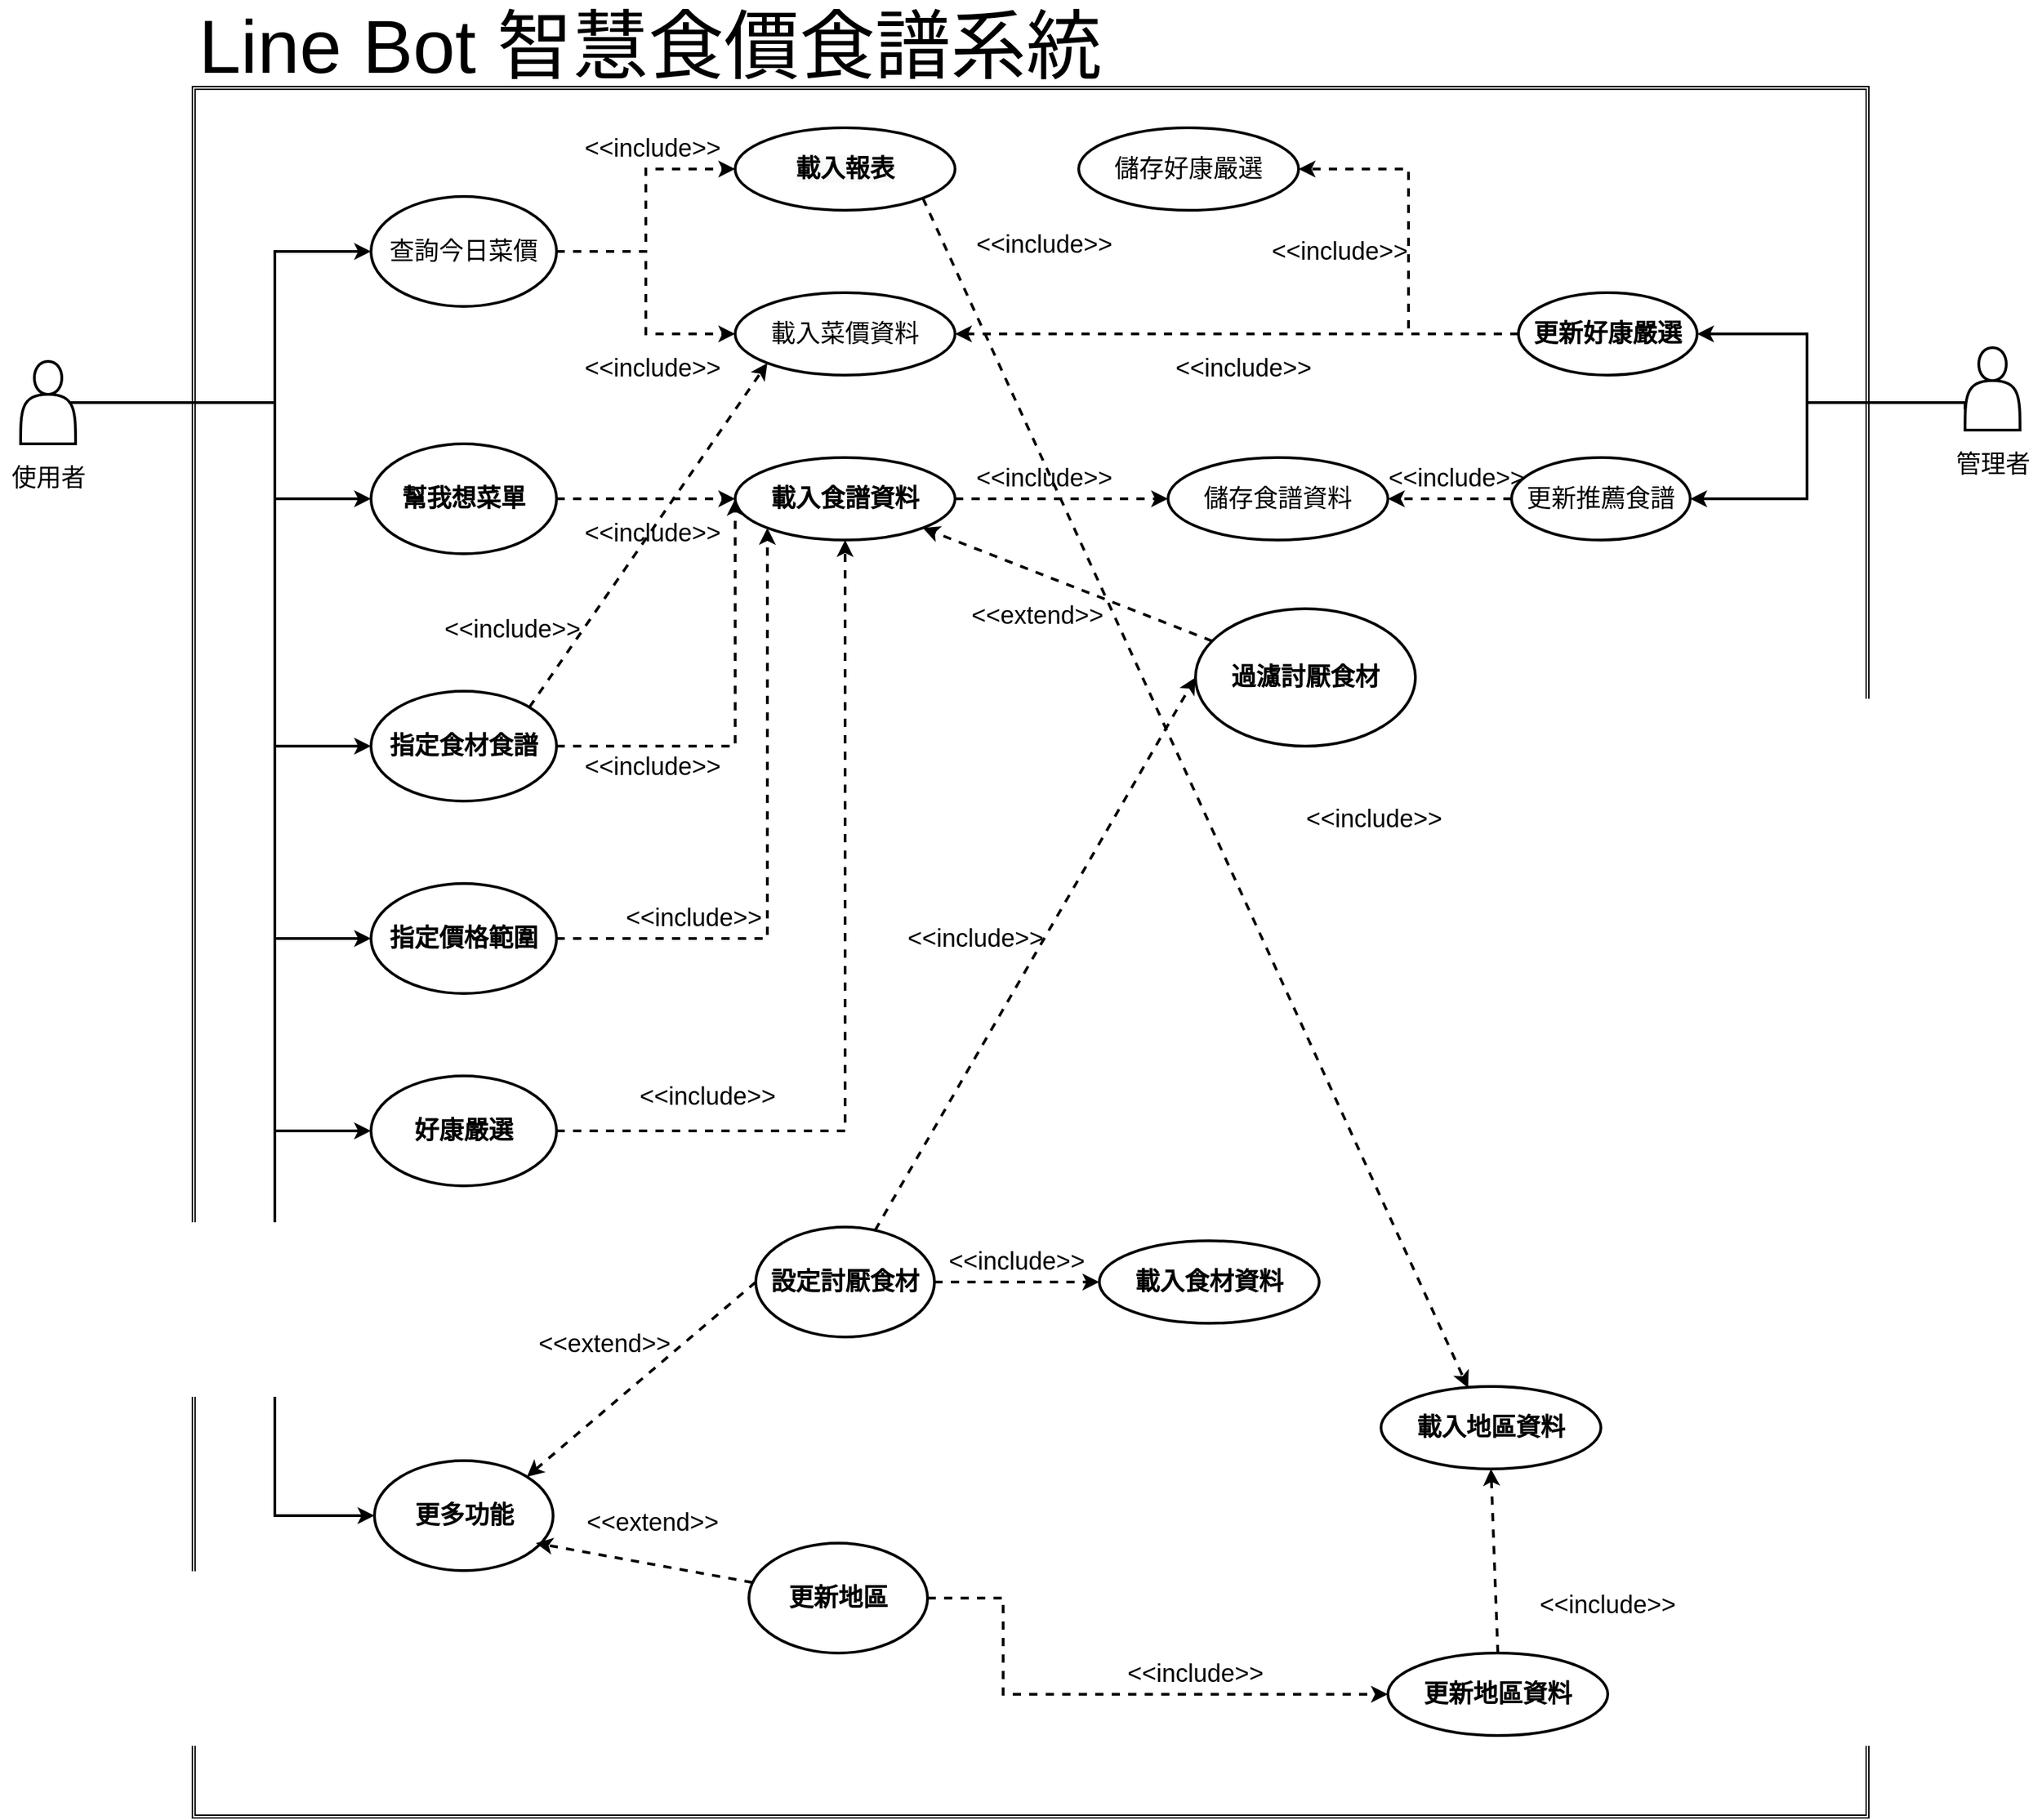 <mxfile version="15.5.6" type="device"><diagram name="Page-1" id="e7e014a7-5840-1c2e-5031-d8a46d1fe8dd"><mxGraphModel dx="2844" dy="2234" grid="1" gridSize="10" guides="1" tooltips="1" connect="1" arrows="1" fold="1" page="1" pageScale="1" pageWidth="1169" pageHeight="826" background="none" math="0" shadow="0"><root><mxCell id="0"/><mxCell id="1" parent="0"/><mxCell id="Dmq96kbYqbRiRGO2Fz19-59" value="&lt;p&gt;&lt;br&gt;&lt;/p&gt;" style="shape=ext;double=1;rounded=0;whiteSpace=wrap;html=1;verticalAlign=top;" parent="1" vertex="1"><mxGeometry x="570" y="-120" width="1220" height="1260" as="geometry"/></mxCell><mxCell id="Dmq96kbYqbRiRGO2Fz19-56" value="" style="shape=actor;whiteSpace=wrap;html=1;verticalAlign=top;strokeWidth=2;" parent="1" vertex="1"><mxGeometry x="445" y="80" width="40" height="60" as="geometry"/></mxCell><mxCell id="Dmq96kbYqbRiRGO2Fz19-73" value="" style="edgeStyle=orthogonalEdgeStyle;rounded=0;orthogonalLoop=1;jettySize=auto;html=1;dashed=1;fontSize=18;fontColor=#000000;strokeWidth=2;" parent="1" source="Dmq96kbYqbRiRGO2Fz19-57" target="Dmq96kbYqbRiRGO2Fz19-72" edge="1"><mxGeometry relative="1" as="geometry"/></mxCell><mxCell id="Dmq96kbYqbRiRGO2Fz19-75" value="" style="edgeStyle=orthogonalEdgeStyle;rounded=0;orthogonalLoop=1;jettySize=auto;html=1;dashed=1;fontSize=18;fontColor=#000000;strokeWidth=2;" parent="1" source="Dmq96kbYqbRiRGO2Fz19-57" target="Dmq96kbYqbRiRGO2Fz19-74" edge="1"><mxGeometry relative="1" as="geometry"/></mxCell><mxCell id="Dmq96kbYqbRiRGO2Fz19-57" value="&#10;&#10;查詢今日菜價&#10;&#10;" style="ellipse;whiteSpace=wrap;html=1;fontFamily=Helvetica;fontSize=18;fontColor=#000000;align=center;strokeColor=#000000;fillColor=#ffffff;strokeWidth=2;" parent="1" vertex="1"><mxGeometry x="700" y="-40" width="135" height="80" as="geometry"/></mxCell><mxCell id="Dmq96kbYqbRiRGO2Fz19-67" value="&amp;lt;&amp;lt;include&amp;gt;&amp;gt;" style="text;html=1;strokeColor=none;fillColor=none;align=center;verticalAlign=middle;whiteSpace=wrap;rounded=0;fontSize=18;strokeWidth=2;" parent="1" vertex="1"><mxGeometry x="875" y="-90" width="60" height="30" as="geometry"/></mxCell><mxCell id="Dmq96kbYqbRiRGO2Fz19-68" value="&lt;span style=&quot;font-size: 55px&quot;&gt;&amp;nbsp;Line Bot 智慧食價食譜系統&lt;/span&gt;" style="text;html=1;align=center;verticalAlign=middle;resizable=0;points=[];autosize=1;strokeColor=none;fillColor=none;fontSize=18;" parent="1" vertex="1"><mxGeometry x="550" y="-170" width="690" height="40" as="geometry"/></mxCell><mxCell id="Dmq96kbYqbRiRGO2Fz19-72" value="&#10;&#10;&lt;span style=&quot;color: rgb(0, 0, 0); font-family: helvetica; font-size: 18px; font-style: normal; font-weight: 700; letter-spacing: normal; text-align: center; text-indent: 0px; text-transform: none; word-spacing: 0px; background-color: rgb(248, 249, 250); display: inline; float: none;&quot;&gt;載入報表&lt;/span&gt;&#10;&#10;" style="ellipse;whiteSpace=wrap;html=1;fontFamily=Helvetica;fontSize=18;fontColor=#000000;align=center;strokeColor=#000000;fillColor=#ffffff;strokeWidth=2;" parent="1" vertex="1"><mxGeometry x="965" y="-90" width="160" height="60" as="geometry"/></mxCell><mxCell id="Dmq96kbYqbRiRGO2Fz19-74" value="載入菜價資料" style="ellipse;whiteSpace=wrap;html=1;fontFamily=Helvetica;fontSize=18;fontColor=#000000;align=center;strokeColor=#000000;fillColor=#ffffff;strokeWidth=2;" parent="1" vertex="1"><mxGeometry x="965" y="30" width="160" height="60" as="geometry"/></mxCell><mxCell id="Dmq96kbYqbRiRGO2Fz19-76" value="&amp;lt;&amp;lt;include&amp;gt;&amp;gt;" style="text;html=1;strokeColor=none;fillColor=none;align=center;verticalAlign=middle;whiteSpace=wrap;rounded=0;fontSize=18;strokeWidth=2;" parent="1" vertex="1"><mxGeometry x="875" y="70" width="60" height="30" as="geometry"/></mxCell><mxCell id="Dmq96kbYqbRiRGO2Fz19-81" value="" style="edgeStyle=orthogonalEdgeStyle;rounded=0;orthogonalLoop=1;jettySize=auto;html=1;fontSize=18;fontColor=#000000;dashed=1;strokeWidth=2;" parent="1" source="Dmq96kbYqbRiRGO2Fz19-77" target="Dmq96kbYqbRiRGO2Fz19-80" edge="1"><mxGeometry relative="1" as="geometry"/></mxCell><mxCell id="Dmq96kbYqbRiRGO2Fz19-77" value="&lt;span style=&quot;font-size: 18px&quot;&gt;&lt;b&gt;幫我想菜單&lt;/b&gt;&lt;/span&gt;" style="ellipse;whiteSpace=wrap;html=1;fontFamily=Helvetica;fontSize=12;fontColor=#000000;align=center;strokeColor=#000000;fillColor=#ffffff;strokeWidth=2;" parent="1" vertex="1"><mxGeometry x="700" y="140" width="135" height="80" as="geometry"/></mxCell><mxCell id="Dmq96kbYqbRiRGO2Fz19-80" value="&lt;span style=&quot;font-size: 18px&quot;&gt;&lt;b&gt;載入食譜資料&lt;/b&gt;&lt;/span&gt;" style="ellipse;whiteSpace=wrap;html=1;fontFamily=Helvetica;fontSize=12;fontColor=#000000;align=center;strokeColor=#000000;fillColor=#ffffff;strokeWidth=2;" parent="1" vertex="1"><mxGeometry x="965" y="150" width="160" height="60" as="geometry"/></mxCell><mxCell id="Dmq96kbYqbRiRGO2Fz19-82" value="&amp;lt;&amp;lt;include&amp;gt;&amp;gt;" style="text;html=1;strokeColor=none;fillColor=none;align=center;verticalAlign=middle;whiteSpace=wrap;rounded=0;fontSize=18;strokeWidth=2;" parent="1" vertex="1"><mxGeometry x="875" y="190" width="60" height="30" as="geometry"/></mxCell><mxCell id="Dmq96kbYqbRiRGO2Fz19-89" value="" style="rounded=0;orthogonalLoop=1;jettySize=auto;html=1;fontSize=18;fontColor=#000000;dashed=1;strokeWidth=2;entryX=0;entryY=0.5;entryDx=0;entryDy=0;" parent="1" source="Dmq96kbYqbRiRGO2Fz19-86" target="Dmq96kbYqbRiRGO2Fz19-145" edge="1"><mxGeometry relative="1" as="geometry"><mxPoint x="1270" y="850" as="targetPoint"/></mxGeometry></mxCell><mxCell id="Dmq96kbYqbRiRGO2Fz19-86" value="&lt;span style=&quot;font-size: 18px&quot;&gt;&lt;b&gt;設定討厭食材&lt;/b&gt;&lt;/span&gt;" style="ellipse;whiteSpace=wrap;html=1;fontFamily=Helvetica;fontSize=12;fontColor=#000000;align=center;strokeColor=#000000;fillColor=#ffffff;strokeWidth=2;" parent="1" vertex="1"><mxGeometry x="980" y="710" width="130" height="80" as="geometry"/></mxCell><mxCell id="Dmq96kbYqbRiRGO2Fz19-90" value="&amp;lt;&amp;lt;include&amp;gt;&amp;gt;" style="text;html=1;strokeColor=none;fillColor=none;align=center;verticalAlign=middle;whiteSpace=wrap;rounded=0;fontSize=18;strokeWidth=2;" parent="1" vertex="1"><mxGeometry x="1140" y="720" width="60" height="30" as="geometry"/></mxCell><mxCell id="Dmq96kbYqbRiRGO2Fz19-95" value="" style="edgeStyle=orthogonalEdgeStyle;rounded=0;orthogonalLoop=1;jettySize=auto;html=1;fontSize=18;fontColor=#000000;dashed=1;strokeWidth=2;" parent="1" source="Dmq96kbYqbRiRGO2Fz19-91" target="Dmq96kbYqbRiRGO2Fz19-80" edge="1"><mxGeometry relative="1" as="geometry"><mxPoint x="965" y="360" as="targetPoint"/><Array as="points"><mxPoint x="965" y="360"/></Array></mxGeometry></mxCell><mxCell id="Dmq96kbYqbRiRGO2Fz19-91" value="&lt;span style=&quot;font-size: 18px&quot;&gt;&lt;b&gt;指定食材食譜&lt;/b&gt;&lt;/span&gt;" style="ellipse;whiteSpace=wrap;html=1;fontFamily=Helvetica;fontSize=12;fontColor=#000000;align=center;strokeColor=#000000;fillColor=#ffffff;strokeWidth=2;" parent="1" vertex="1"><mxGeometry x="700" y="320" width="135" height="80" as="geometry"/></mxCell><mxCell id="Dmq96kbYqbRiRGO2Fz19-96" value="&amp;lt;&amp;lt;include&amp;gt;&amp;gt;" style="text;html=1;strokeColor=none;fillColor=none;align=center;verticalAlign=middle;whiteSpace=wrap;rounded=0;fontSize=18;strokeWidth=2;" parent="1" vertex="1"><mxGeometry x="875" y="360" width="60" height="30" as="geometry"/></mxCell><mxCell id="Dmq96kbYqbRiRGO2Fz19-97" value="&lt;font style=&quot;font-size: 18px&quot;&gt;&lt;b&gt;載入食材資料&lt;/b&gt;&lt;/font&gt;" style="ellipse;whiteSpace=wrap;html=1;fontFamily=Helvetica;fontSize=12;fontColor=#000000;align=center;strokeColor=#000000;fillColor=#ffffff;strokeWidth=2;" parent="1" vertex="1"><mxGeometry x="1230" y="720" width="160" height="60" as="geometry"/></mxCell><mxCell id="Dmq96kbYqbRiRGO2Fz19-98" value="" style="edgeStyle=segmentEdgeStyle;endArrow=classic;html=1;rounded=0;dashed=1;fontSize=18;fontColor=#000000;exitX=1;exitY=0.5;exitDx=0;exitDy=0;strokeWidth=2;entryX=0;entryY=0.5;entryDx=0;entryDy=0;" parent="1" source="Dmq96kbYqbRiRGO2Fz19-86" target="Dmq96kbYqbRiRGO2Fz19-97" edge="1"><mxGeometry width="50" height="50" relative="1" as="geometry"><mxPoint x="1100" y="690" as="sourcePoint"/><mxPoint x="1150" y="640" as="targetPoint"/><Array as="points"><mxPoint x="1170" y="750"/><mxPoint x="1170" y="750"/></Array></mxGeometry></mxCell><mxCell id="Dmq96kbYqbRiRGO2Fz19-100" value="&amp;lt;&amp;lt;include&amp;gt;&amp;gt;" style="text;html=1;strokeColor=none;fillColor=none;align=center;verticalAlign=middle;whiteSpace=wrap;rounded=0;fontSize=18;strokeWidth=2;" parent="1" vertex="1"><mxGeometry x="1110" y="485" width="60" height="30" as="geometry"/></mxCell><mxCell id="Dmq96kbYqbRiRGO2Fz19-104" value="" style="rounded=0;orthogonalLoop=1;jettySize=auto;html=1;fontSize=18;fontColor=#000000;dashed=1;entryX=0.5;entryY=1;entryDx=0;entryDy=0;exitX=0.5;exitY=0;exitDx=0;exitDy=0;strokeWidth=2;" parent="1" source="Dmq96kbYqbRiRGO2Fz19-105" target="Dmq96kbYqbRiRGO2Fz19-103" edge="1"><mxGeometry relative="1" as="geometry"/></mxCell><mxCell id="Dmq96kbYqbRiRGO2Fz19-106" value="" style="edgeStyle=orthogonalEdgeStyle;rounded=0;orthogonalLoop=1;jettySize=auto;html=1;fontSize=18;fontColor=#000000;dashed=1;exitX=1;exitY=0.5;exitDx=0;exitDy=0;strokeWidth=2;" parent="1" source="Dmq96kbYqbRiRGO2Fz19-101" target="Dmq96kbYqbRiRGO2Fz19-105" edge="1"><mxGeometry relative="1" as="geometry"><Array as="points"><mxPoint x="1160" y="980"/><mxPoint x="1160" y="1050"/></Array></mxGeometry></mxCell><mxCell id="Dmq96kbYqbRiRGO2Fz19-101" value="&lt;font style=&quot;font-size: 18px&quot;&gt;&lt;b&gt;更新地區&lt;/b&gt;&lt;/font&gt;" style="ellipse;whiteSpace=wrap;html=1;fontFamily=Helvetica;fontSize=12;fontColor=#000000;align=center;strokeColor=#000000;fillColor=#ffffff;strokeWidth=2;" parent="1" vertex="1"><mxGeometry x="975" y="940" width="130" height="80" as="geometry"/></mxCell><mxCell id="Dmq96kbYqbRiRGO2Fz19-103" value="&lt;font style=&quot;font-size: 18px&quot;&gt;&lt;b&gt;載入地區資料&lt;/b&gt;&lt;/font&gt;" style="ellipse;whiteSpace=wrap;html=1;fontFamily=Helvetica;fontSize=12;fontColor=#000000;align=center;strokeColor=#000000;fillColor=#ffffff;strokeWidth=2;" parent="1" vertex="1"><mxGeometry x="1435" y="826" width="160" height="60" as="geometry"/></mxCell><mxCell id="Dmq96kbYqbRiRGO2Fz19-105" value="&lt;font style=&quot;font-size: 18px&quot;&gt;&lt;b&gt;更新地區資料&lt;/b&gt;&lt;/font&gt;" style="ellipse;whiteSpace=wrap;html=1;fontFamily=Helvetica;fontSize=12;fontColor=#000000;align=center;strokeColor=#000000;fillColor=#ffffff;strokeWidth=2;" parent="1" vertex="1"><mxGeometry x="1440" y="1020" width="160" height="60" as="geometry"/></mxCell><mxCell id="Dmq96kbYqbRiRGO2Fz19-115" value="" style="edgeStyle=orthogonalEdgeStyle;rounded=0;orthogonalLoop=1;jettySize=auto;html=1;fontSize=18;fontColor=#000000;strokeWidth=2;" parent="1" source="Dmq96kbYqbRiRGO2Fz19-107" target="Dmq96kbYqbRiRGO2Fz19-114" edge="1"><mxGeometry relative="1" as="geometry"><Array as="points"><mxPoint x="1745" y="110"/><mxPoint x="1745" y="180"/></Array></mxGeometry></mxCell><mxCell id="Dmq96kbYqbRiRGO2Fz19-107" value="" style="shape=actor;whiteSpace=wrap;html=1;fontSize=18;verticalAlign=middle;strokeWidth=2;" parent="1" vertex="1"><mxGeometry x="1860" y="70" width="40" height="60" as="geometry"/></mxCell><mxCell id="Dmq96kbYqbRiRGO2Fz19-110" value="&amp;lt;&amp;lt;include&amp;gt;&amp;gt;" style="text;html=1;strokeColor=none;fillColor=none;align=center;verticalAlign=middle;whiteSpace=wrap;rounded=0;fontSize=18;strokeWidth=2;" parent="1" vertex="1"><mxGeometry x="1570" y="970" width="60" height="30" as="geometry"/></mxCell><mxCell id="Dmq96kbYqbRiRGO2Fz19-114" value="更新推薦食譜&lt;br&gt;" style="ellipse;whiteSpace=wrap;html=1;fontFamily=Helvetica;fontSize=18;fontColor=#000000;align=center;strokeColor=#000000;fillColor=#ffffff;strokeWidth=2;" parent="1" vertex="1"><mxGeometry x="1530" y="150" width="130" height="60" as="geometry"/></mxCell><mxCell id="Dmq96kbYqbRiRGO2Fz19-116" value="儲存食譜資料" style="ellipse;whiteSpace=wrap;html=1;fontFamily=Helvetica;fontSize=18;fontColor=#000000;align=center;strokeColor=#000000;fillColor=#ffffff;strokeWidth=2;" parent="1" vertex="1"><mxGeometry x="1280" y="150" width="160" height="60" as="geometry"/></mxCell><mxCell id="Dmq96kbYqbRiRGO2Fz19-123" value="儲存好康嚴選" style="ellipse;whiteSpace=wrap;html=1;fontFamily=Helvetica;fontSize=18;fontColor=#000000;align=center;strokeColor=#000000;fillColor=#ffffff;strokeWidth=2;" parent="1" vertex="1"><mxGeometry x="1215" y="-90" width="160" height="60" as="geometry"/></mxCell><mxCell id="Dmq96kbYqbRiRGO2Fz19-108" value="管理者" style="text;html=1;align=center;verticalAlign=middle;resizable=0;points=[];autosize=1;strokeColor=none;fillColor=none;fontSize=18;strokeWidth=2;" parent="1" vertex="1"><mxGeometry x="1845" y="140" width="70" height="30" as="geometry"/></mxCell><mxCell id="Dmq96kbYqbRiRGO2Fz19-130" value="使用者" style="text;html=1;align=center;verticalAlign=middle;resizable=0;points=[];autosize=1;strokeColor=none;fillColor=none;fontSize=18;strokeWidth=2;" parent="1" vertex="1"><mxGeometry x="430" y="150" width="70" height="30" as="geometry"/></mxCell><mxCell id="Dmq96kbYqbRiRGO2Fz19-121" value="&lt;span&gt;&lt;b&gt;更新好康嚴選&lt;/b&gt;&lt;/span&gt;" style="ellipse;whiteSpace=wrap;html=1;fontFamily=Helvetica;fontSize=18;fontColor=#000000;align=center;strokeColor=#000000;fillColor=#ffffff;strokeWidth=2;" parent="1" vertex="1"><mxGeometry x="1535" y="30" width="130" height="60" as="geometry"/></mxCell><mxCell id="Dmq96kbYqbRiRGO2Fz19-136" value="" style="edgeStyle=orthogonalEdgeStyle;rounded=0;orthogonalLoop=1;jettySize=auto;html=1;fontSize=18;fontColor=#000000;entryX=1;entryY=0.5;entryDx=0;entryDy=0;exitX=0;exitY=0.75;exitDx=0;exitDy=0;strokeWidth=2;" parent="1" target="Dmq96kbYqbRiRGO2Fz19-121" edge="1" source="Dmq96kbYqbRiRGO2Fz19-107"><mxGeometry relative="1" as="geometry"><mxPoint x="1825" y="110" as="sourcePoint"/><mxPoint x="1675.0" y="70.059" as="targetPoint"/><Array as="points"><mxPoint x="1860" y="110"/><mxPoint x="1745" y="110"/><mxPoint x="1745" y="60"/></Array></mxGeometry></mxCell><mxCell id="Dmq96kbYqbRiRGO2Fz19-139" value="&amp;lt;&amp;lt;include&amp;gt;&amp;gt;" style="text;html=1;strokeColor=none;fillColor=none;align=center;verticalAlign=middle;whiteSpace=wrap;rounded=0;fontSize=18;strokeWidth=2;" parent="1" vertex="1"><mxGeometry x="1375" y="-15" width="60" height="30" as="geometry"/></mxCell><mxCell id="Dmq96kbYqbRiRGO2Fz19-140" value="&amp;lt;&amp;lt;include&amp;gt;&amp;gt;" style="text;html=1;strokeColor=none;fillColor=none;align=center;verticalAlign=middle;whiteSpace=wrap;rounded=0;fontSize=18;strokeWidth=2;" parent="1" vertex="1"><mxGeometry x="1160" y="150" width="60" height="30" as="geometry"/></mxCell><mxCell id="Dmq96kbYqbRiRGO2Fz19-141" value="" style="edgeStyle=elbowEdgeStyle;elbow=horizontal;endArrow=classic;html=1;rounded=0;dashed=1;fontSize=18;fontColor=#000000;entryX=1;entryY=0.5;entryDx=0;entryDy=0;strokeWidth=2;" parent="1" source="Dmq96kbYqbRiRGO2Fz19-121" target="Dmq96kbYqbRiRGO2Fz19-123" edge="1"><mxGeometry width="50" height="50" relative="1" as="geometry"><mxPoint x="1125" y="270" as="sourcePoint"/><mxPoint x="1175" y="220" as="targetPoint"/></mxGeometry></mxCell><mxCell id="Dmq96kbYqbRiRGO2Fz19-142" value="" style="edgeStyle=elbowEdgeStyle;elbow=horizontal;endArrow=classic;html=1;rounded=0;dashed=1;fontSize=18;fontColor=#000000;strokeWidth=2;" parent="1" source="Dmq96kbYqbRiRGO2Fz19-121" target="Dmq96kbYqbRiRGO2Fz19-74" edge="1"><mxGeometry width="50" height="50" relative="1" as="geometry"><mxPoint x="1125" y="270" as="sourcePoint"/><mxPoint x="1175" y="220" as="targetPoint"/><Array as="points"><mxPoint x="1345" y="60"/></Array></mxGeometry></mxCell><mxCell id="Dmq96kbYqbRiRGO2Fz19-143" value="&amp;lt;&amp;lt;include&amp;gt;&amp;gt;" style="text;html=1;strokeColor=none;fillColor=none;align=center;verticalAlign=middle;whiteSpace=wrap;rounded=0;fontSize=18;strokeWidth=2;" parent="1" vertex="1"><mxGeometry x="1400" y="398" width="60" height="30" as="geometry"/></mxCell><mxCell id="Dmq96kbYqbRiRGO2Fz19-144" value="&amp;lt;&amp;lt;include&amp;gt;&amp;gt;" style="text;html=1;strokeColor=none;fillColor=none;align=center;verticalAlign=middle;whiteSpace=wrap;rounded=0;fontSize=18;strokeWidth=2;" parent="1" vertex="1"><mxGeometry x="1305" y="70" width="60" height="30" as="geometry"/></mxCell><mxCell id="Dmq96kbYqbRiRGO2Fz19-145" value="&lt;b&gt;過濾討厭食材&lt;/b&gt;" style="ellipse;whiteSpace=wrap;html=1;fontFamily=Helvetica;fontSize=18;fontColor=#000000;align=center;strokeColor=#000000;fillColor=#ffffff;strokeWidth=2;" parent="1" vertex="1"><mxGeometry x="1300" y="260" width="160" height="100" as="geometry"/></mxCell><mxCell id="Dmq96kbYqbRiRGO2Fz19-146" value="" style="elbow=horizontal;endArrow=classic;html=1;rounded=0;dashed=1;fontSize=18;fontColor=#000000;entryX=1;entryY=1;entryDx=0;entryDy=0;strokeWidth=2;" parent="1" source="Dmq96kbYqbRiRGO2Fz19-145" target="Dmq96kbYqbRiRGO2Fz19-80" edge="1"><mxGeometry width="50" height="50" relative="1" as="geometry"><mxPoint x="1125" y="390" as="sourcePoint"/><mxPoint x="1175" y="340" as="targetPoint"/></mxGeometry></mxCell><mxCell id="Dmq96kbYqbRiRGO2Fz19-147" value="&amp;lt;&amp;lt;extend&amp;gt;&amp;gt;" style="text;html=1;strokeColor=none;fillColor=none;align=center;verticalAlign=middle;whiteSpace=wrap;rounded=0;fontSize=18;strokeWidth=2;" parent="1" vertex="1"><mxGeometry x="1155" y="250" width="60" height="30" as="geometry"/></mxCell><mxCell id="ZO12aoZf-6TXBhk3PKcJ-1" value="&lt;font style=&quot;font-size: 18px&quot;&gt;&lt;b&gt;指定價格範圍&lt;/b&gt;&lt;/font&gt;" style="ellipse;whiteSpace=wrap;html=1;fontFamily=Helvetica;fontSize=12;fontColor=#000000;align=center;strokeColor=#000000;fillColor=#ffffff;strokeWidth=2;" vertex="1" parent="1"><mxGeometry x="700" y="460" width="135" height="80" as="geometry"/></mxCell><mxCell id="ZO12aoZf-6TXBhk3PKcJ-2" value="&lt;font style=&quot;font-size: 18px&quot;&gt;&lt;b&gt;好康嚴選&lt;/b&gt;&lt;/font&gt;" style="ellipse;whiteSpace=wrap;html=1;fontFamily=Helvetica;fontSize=12;fontColor=#000000;align=center;strokeColor=#000000;fillColor=#ffffff;strokeWidth=2;" vertex="1" parent="1"><mxGeometry x="700" y="600" width="135" height="80" as="geometry"/></mxCell><mxCell id="ZO12aoZf-6TXBhk3PKcJ-3" value="&lt;font style=&quot;font-size: 18px&quot;&gt;&lt;b&gt;更多功能&lt;/b&gt;&lt;/font&gt;" style="ellipse;whiteSpace=wrap;html=1;fontFamily=Helvetica;fontSize=12;fontColor=#000000;align=center;strokeColor=#000000;fillColor=#ffffff;strokeWidth=2;" vertex="1" parent="1"><mxGeometry x="702.5" y="880" width="130" height="80" as="geometry"/></mxCell><mxCell id="ZO12aoZf-6TXBhk3PKcJ-10" value="" style="endArrow=classic;html=1;rounded=0;entryX=0;entryY=0.5;entryDx=0;entryDy=0;exitX=0.9;exitY=0.5;exitDx=0;exitDy=0;exitPerimeter=0;edgeStyle=orthogonalEdgeStyle;strokeWidth=2;" edge="1" parent="1" source="Dmq96kbYqbRiRGO2Fz19-56" target="Dmq96kbYqbRiRGO2Fz19-57"><mxGeometry width="50" height="50" relative="1" as="geometry"><mxPoint x="485" y="160" as="sourcePoint"/><mxPoint x="555.711" y="110" as="targetPoint"/><Array as="points"><mxPoint x="630" y="110"/><mxPoint x="630"/></Array></mxGeometry></mxCell><mxCell id="ZO12aoZf-6TXBhk3PKcJ-11" value="" style="endArrow=classic;html=1;rounded=0;entryX=0;entryY=0.5;entryDx=0;entryDy=0;exitX=0.9;exitY=0.5;exitDx=0;exitDy=0;exitPerimeter=0;edgeStyle=orthogonalEdgeStyle;strokeWidth=2;" edge="1" parent="1" source="Dmq96kbYqbRiRGO2Fz19-56" target="Dmq96kbYqbRiRGO2Fz19-77"><mxGeometry width="50" height="50" relative="1" as="geometry"><mxPoint x="485" y="160" as="sourcePoint"/><mxPoint x="555.711" y="110" as="targetPoint"/><Array as="points"><mxPoint x="630" y="110"/><mxPoint x="630" y="180"/></Array></mxGeometry></mxCell><mxCell id="ZO12aoZf-6TXBhk3PKcJ-13" value="" style="endArrow=classic;html=1;rounded=0;entryX=0;entryY=0.5;entryDx=0;entryDy=0;edgeStyle=orthogonalEdgeStyle;strokeWidth=2;" edge="1" parent="1" source="Dmq96kbYqbRiRGO2Fz19-56" target="Dmq96kbYqbRiRGO2Fz19-91"><mxGeometry width="50" height="50" relative="1" as="geometry"><mxPoint x="485" y="160" as="sourcePoint"/><mxPoint x="555.711" y="110" as="targetPoint"/><Array as="points"><mxPoint x="630" y="110"/><mxPoint x="630" y="360"/></Array></mxGeometry></mxCell><mxCell id="ZO12aoZf-6TXBhk3PKcJ-14" value="" style="endArrow=classic;html=1;rounded=0;entryX=0;entryY=0.5;entryDx=0;entryDy=0;edgeStyle=orthogonalEdgeStyle;strokeWidth=2;" edge="1" parent="1" source="Dmq96kbYqbRiRGO2Fz19-56" target="ZO12aoZf-6TXBhk3PKcJ-1"><mxGeometry width="50" height="50" relative="1" as="geometry"><mxPoint x="485" y="160" as="sourcePoint"/><mxPoint x="555.711" y="110" as="targetPoint"/><Array as="points"><mxPoint x="630" y="110"/><mxPoint x="630" y="500"/></Array></mxGeometry></mxCell><mxCell id="ZO12aoZf-6TXBhk3PKcJ-16" value="" style="endArrow=classic;html=1;rounded=0;entryX=0;entryY=0.5;entryDx=0;entryDy=0;edgeStyle=orthogonalEdgeStyle;strokeWidth=2;" edge="1" parent="1" source="Dmq96kbYqbRiRGO2Fz19-56" target="ZO12aoZf-6TXBhk3PKcJ-2"><mxGeometry width="50" height="50" relative="1" as="geometry"><mxPoint x="485" y="160" as="sourcePoint"/><mxPoint x="555.711" y="110" as="targetPoint"/><Array as="points"><mxPoint x="630" y="110"/><mxPoint x="630" y="640"/></Array></mxGeometry></mxCell><mxCell id="ZO12aoZf-6TXBhk3PKcJ-17" value="" style="endArrow=classic;html=1;rounded=0;entryX=0;entryY=0.5;entryDx=0;entryDy=0;edgeStyle=orthogonalEdgeStyle;strokeWidth=2;" edge="1" parent="1" source="Dmq96kbYqbRiRGO2Fz19-56" target="ZO12aoZf-6TXBhk3PKcJ-3"><mxGeometry width="50" height="50" relative="1" as="geometry"><mxPoint x="485" y="160" as="sourcePoint"/><mxPoint x="555.711" y="110" as="targetPoint"/><Array as="points"><mxPoint x="630" y="110"/><mxPoint x="630" y="920"/></Array></mxGeometry></mxCell><mxCell id="ZO12aoZf-6TXBhk3PKcJ-23" value="" style="endArrow=classic;html=1;rounded=0;entryX=0;entryY=1;entryDx=0;entryDy=0;exitX=1;exitY=0.5;exitDx=0;exitDy=0;edgeStyle=orthogonalEdgeStyle;dashed=1;strokeWidth=2;" edge="1" parent="1" source="ZO12aoZf-6TXBhk3PKcJ-1" target="Dmq96kbYqbRiRGO2Fz19-80"><mxGeometry width="50" height="50" relative="1" as="geometry"><mxPoint x="835" y="550" as="sourcePoint"/><mxPoint x="905.711" y="500" as="targetPoint"/><Array as="points"><mxPoint x="988" y="500"/></Array></mxGeometry></mxCell><mxCell id="ZO12aoZf-6TXBhk3PKcJ-24" value="&amp;lt;&amp;lt;include&amp;gt;&amp;gt;" style="text;html=1;strokeColor=none;fillColor=none;align=center;verticalAlign=middle;whiteSpace=wrap;rounded=0;fontSize=18;strokeWidth=2;" vertex="1" parent="1"><mxGeometry x="905" y="470" width="60" height="30" as="geometry"/></mxCell><mxCell id="ZO12aoZf-6TXBhk3PKcJ-25" value="" style="endArrow=classic;html=1;rounded=0;edgeStyle=orthogonalEdgeStyle;dashed=1;strokeWidth=2;" edge="1" parent="1" source="ZO12aoZf-6TXBhk3PKcJ-2" target="Dmq96kbYqbRiRGO2Fz19-80"><mxGeometry width="50" height="50" relative="1" as="geometry"><mxPoint x="835" y="690" as="sourcePoint"/><mxPoint x="905.711" y="640" as="targetPoint"/><Array as="points"><mxPoint x="1045" y="640"/></Array></mxGeometry></mxCell><mxCell id="ZO12aoZf-6TXBhk3PKcJ-26" value="&amp;lt;&amp;lt;include&amp;gt;&amp;gt;" style="text;html=1;strokeColor=none;fillColor=none;align=center;verticalAlign=middle;whiteSpace=wrap;rounded=0;fontSize=18;strokeWidth=2;" vertex="1" parent="1"><mxGeometry x="915" y="600" width="60" height="30" as="geometry"/></mxCell><mxCell id="ZO12aoZf-6TXBhk3PKcJ-28" value="" style="endArrow=classic;html=1;rounded=0;dashed=1;entryX=1;entryY=0;entryDx=0;entryDy=0;exitX=0;exitY=0.5;exitDx=0;exitDy=0;strokeWidth=2;" edge="1" parent="1" source="Dmq96kbYqbRiRGO2Fz19-86" target="ZO12aoZf-6TXBhk3PKcJ-3"><mxGeometry width="50" height="50" relative="1" as="geometry"><mxPoint x="979.289" y="840" as="sourcePoint"/><mxPoint x="979.289" y="790" as="targetPoint"/></mxGeometry></mxCell><mxCell id="ZO12aoZf-6TXBhk3PKcJ-29" value="&amp;lt;&amp;lt;extend&amp;gt;&amp;gt;" style="text;html=1;strokeColor=none;fillColor=none;align=center;verticalAlign=middle;whiteSpace=wrap;rounded=0;fontSize=18;strokeWidth=2;" vertex="1" parent="1"><mxGeometry x="840" y="780" width="60" height="30" as="geometry"/></mxCell><mxCell id="ZO12aoZf-6TXBhk3PKcJ-30" value="" style="endArrow=classic;html=1;rounded=0;dashed=1;strokeWidth=2;" edge="1" parent="1" source="Dmq96kbYqbRiRGO2Fz19-101"><mxGeometry width="50" height="50" relative="1" as="geometry"><mxPoint x="909.289" y="1020" as="sourcePoint"/><mxPoint x="820" y="940" as="targetPoint"/></mxGeometry></mxCell><mxCell id="ZO12aoZf-6TXBhk3PKcJ-31" value="&amp;lt;&amp;lt;extend&amp;gt;&amp;gt;" style="text;html=1;strokeColor=none;fillColor=none;align=center;verticalAlign=middle;whiteSpace=wrap;rounded=0;fontSize=18;strokeWidth=2;" vertex="1" parent="1"><mxGeometry x="875" y="910" width="60" height="30" as="geometry"/></mxCell><mxCell id="ZO12aoZf-6TXBhk3PKcJ-33" value="&amp;lt;&amp;lt;include&amp;gt;&amp;gt;" style="text;html=1;strokeColor=none;fillColor=none;align=center;verticalAlign=middle;whiteSpace=wrap;rounded=0;fontSize=18;strokeWidth=2;" vertex="1" parent="1"><mxGeometry x="1270" y="1020" width="60" height="30" as="geometry"/></mxCell><mxCell id="ZO12aoZf-6TXBhk3PKcJ-34" value="" style="endArrow=classic;html=1;rounded=0;dashed=1;entryX=0;entryY=1;entryDx=0;entryDy=0;exitX=1;exitY=0;exitDx=0;exitDy=0;strokeWidth=2;" edge="1" parent="1" source="Dmq96kbYqbRiRGO2Fz19-91" target="Dmq96kbYqbRiRGO2Fz19-74"><mxGeometry width="50" height="50" relative="1" as="geometry"><mxPoint x="767.5" y="299.289" as="sourcePoint"/><mxPoint x="767.5" y="249.289" as="targetPoint"/></mxGeometry></mxCell><mxCell id="ZO12aoZf-6TXBhk3PKcJ-35" value="&amp;lt;&amp;lt;include&amp;gt;&amp;gt;" style="text;html=1;strokeColor=none;fillColor=none;align=center;verticalAlign=middle;whiteSpace=wrap;rounded=0;fontSize=18;strokeWidth=2;" vertex="1" parent="1"><mxGeometry x="772.5" y="260" width="60" height="30" as="geometry"/></mxCell><mxCell id="ZO12aoZf-6TXBhk3PKcJ-37" value="" style="endArrow=classic;html=1;rounded=0;dashed=1;strokeWidth=2;entryX=0;entryY=0.5;entryDx=0;entryDy=0;edgeStyle=orthogonalEdgeStyle;" edge="1" parent="1" source="Dmq96kbYqbRiRGO2Fz19-80" target="Dmq96kbYqbRiRGO2Fz19-116"><mxGeometry width="50" height="50" relative="1" as="geometry"><mxPoint x="1125" y="230" as="sourcePoint"/><mxPoint x="1195.711" y="180" as="targetPoint"/></mxGeometry></mxCell><mxCell id="ZO12aoZf-6TXBhk3PKcJ-39" value="" style="endArrow=classic;html=1;rounded=0;dashed=1;strokeWidth=2;entryX=1;entryY=0.5;entryDx=0;entryDy=0;" edge="1" parent="1" source="Dmq96kbYqbRiRGO2Fz19-114" target="Dmq96kbYqbRiRGO2Fz19-116"><mxGeometry width="50" height="50" relative="1" as="geometry"><mxPoint x="1459.289" y="230" as="sourcePoint"/><mxPoint x="1459.289" y="180" as="targetPoint"/></mxGeometry></mxCell><mxCell id="ZO12aoZf-6TXBhk3PKcJ-40" value="&amp;lt;&amp;lt;include&amp;gt;&amp;gt;" style="text;html=1;strokeColor=none;fillColor=none;align=center;verticalAlign=middle;whiteSpace=wrap;rounded=0;fontSize=18;strokeWidth=2;" vertex="1" parent="1"><mxGeometry x="1460" y="150" width="60" height="30" as="geometry"/></mxCell><mxCell id="ZO12aoZf-6TXBhk3PKcJ-41" value="" style="endArrow=classic;html=1;rounded=0;dashed=1;strokeWidth=2;entryX=0.396;entryY=0.017;entryDx=0;entryDy=0;exitX=1;exitY=1;exitDx=0;exitDy=0;entryPerimeter=0;" edge="1" parent="1" source="Dmq96kbYqbRiRGO2Fz19-72" target="Dmq96kbYqbRiRGO2Fz19-103"><mxGeometry width="50" height="50" relative="1" as="geometry"><mxPoint x="1125" y="-10" as="sourcePoint"/><mxPoint x="1195.711" y="-60" as="targetPoint"/></mxGeometry></mxCell><mxCell id="ZO12aoZf-6TXBhk3PKcJ-42" value="&amp;lt;&amp;lt;include&amp;gt;&amp;gt;" style="text;html=1;strokeColor=none;fillColor=none;align=center;verticalAlign=middle;whiteSpace=wrap;rounded=0;fontSize=18;strokeWidth=2;" vertex="1" parent="1"><mxGeometry x="1160" y="-20" width="60" height="30" as="geometry"/></mxCell></root></mxGraphModel></diagram></mxfile>